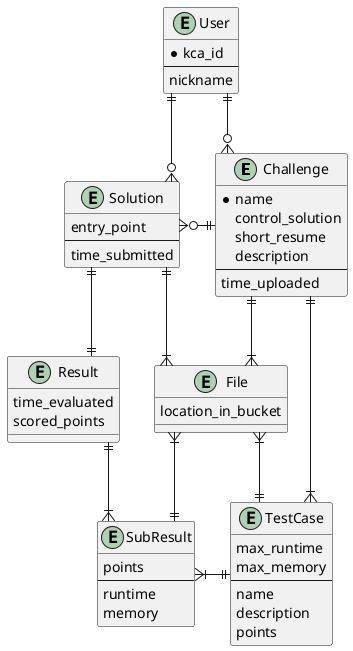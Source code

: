 @startuml

skinparam linetype ortho

entity "Challenge" as c {
    *name
    control_solution
    short_resume
    description
    --
    time_uploaded
}

entity "TestCase" as tc {
    max_runtime
    max_memory
    --
    name 
    description 
    points
}

entity "Solution" as s {
    entry_point
    --
    time_submitted
}

entity "User" as u {
    *kca_id
    --
    nickname
}

entity "File" as f {
    location_in_bucket
}

entity "Result" as r {
    time_evaluated
    scored_points
}

entity "SubResult" as sr {
    points
    --
    runtime
    memory
}


u ||-o{ s
s ||-|{ f
c ||--|{ f
tc ||--|{ f
c ||--|{ tc
s }o-|| c
s ||-|| r
r ||--|{ sr 
sr }|-|| tc
f }|--|| sr
c }o--|| u

@enduml 